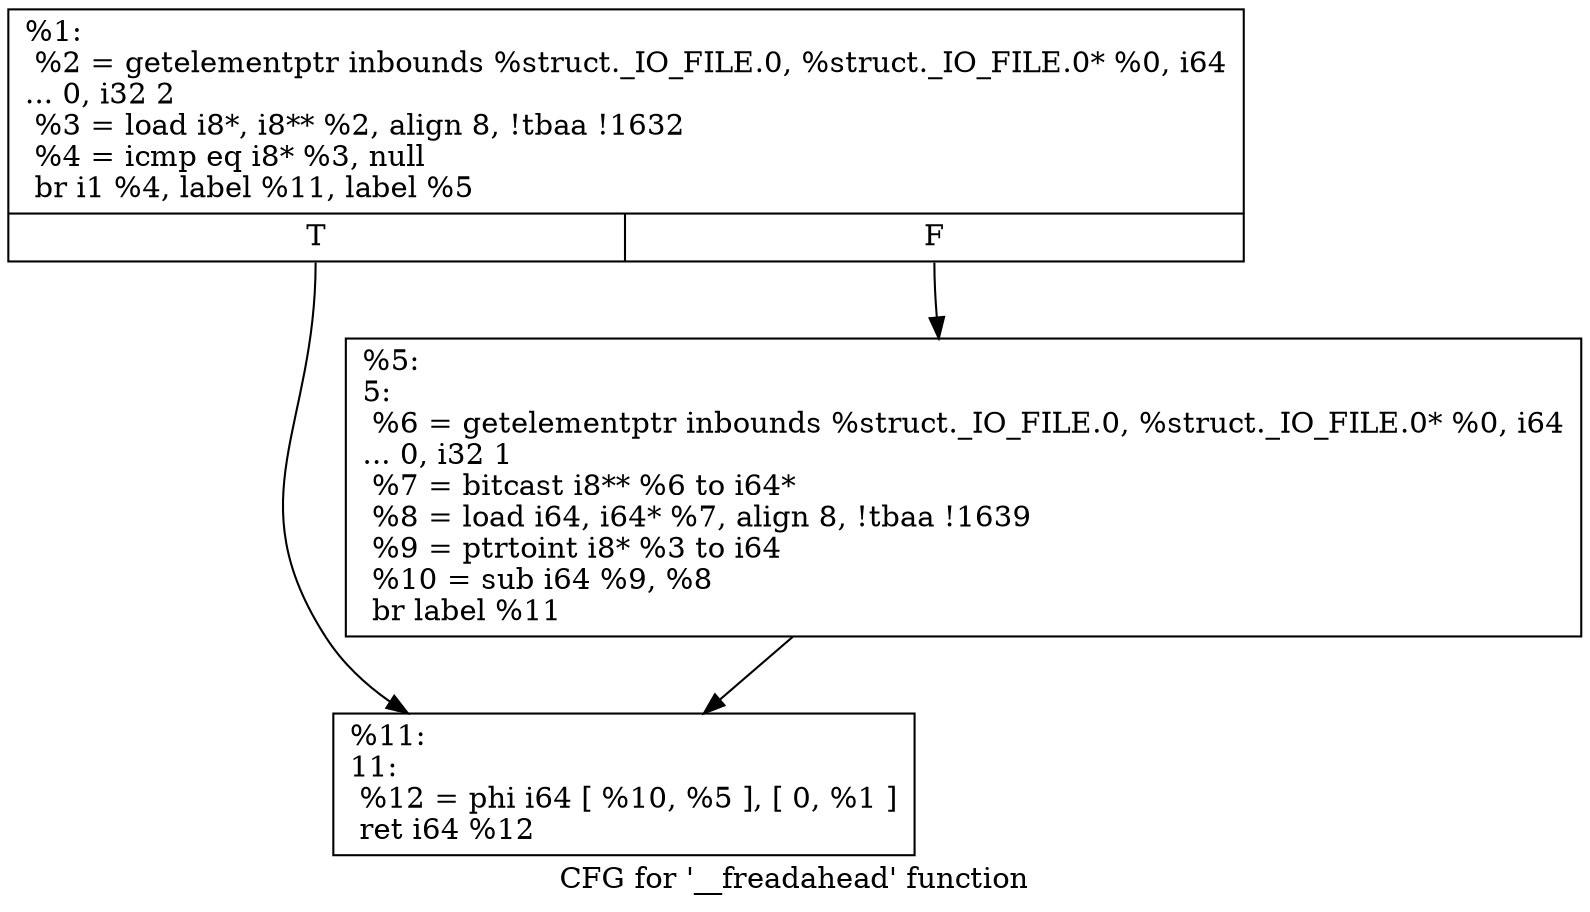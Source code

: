 digraph "CFG for '__freadahead' function" {
	label="CFG for '__freadahead' function";

	Node0x1f8c9b0 [shape=record,label="{%1:\l  %2 = getelementptr inbounds %struct._IO_FILE.0, %struct._IO_FILE.0* %0, i64\l... 0, i32 2\l  %3 = load i8*, i8** %2, align 8, !tbaa !1632\l  %4 = icmp eq i8* %3, null\l  br i1 %4, label %11, label %5\l|{<s0>T|<s1>F}}"];
	Node0x1f8c9b0:s0 -> Node0x1f8ca50;
	Node0x1f8c9b0:s1 -> Node0x1f8ca00;
	Node0x1f8ca00 [shape=record,label="{%5:\l5:                                                \l  %6 = getelementptr inbounds %struct._IO_FILE.0, %struct._IO_FILE.0* %0, i64\l... 0, i32 1\l  %7 = bitcast i8** %6 to i64*\l  %8 = load i64, i64* %7, align 8, !tbaa !1639\l  %9 = ptrtoint i8* %3 to i64\l  %10 = sub i64 %9, %8\l  br label %11\l}"];
	Node0x1f8ca00 -> Node0x1f8ca50;
	Node0x1f8ca50 [shape=record,label="{%11:\l11:                                               \l  %12 = phi i64 [ %10, %5 ], [ 0, %1 ]\l  ret i64 %12\l}"];
}
